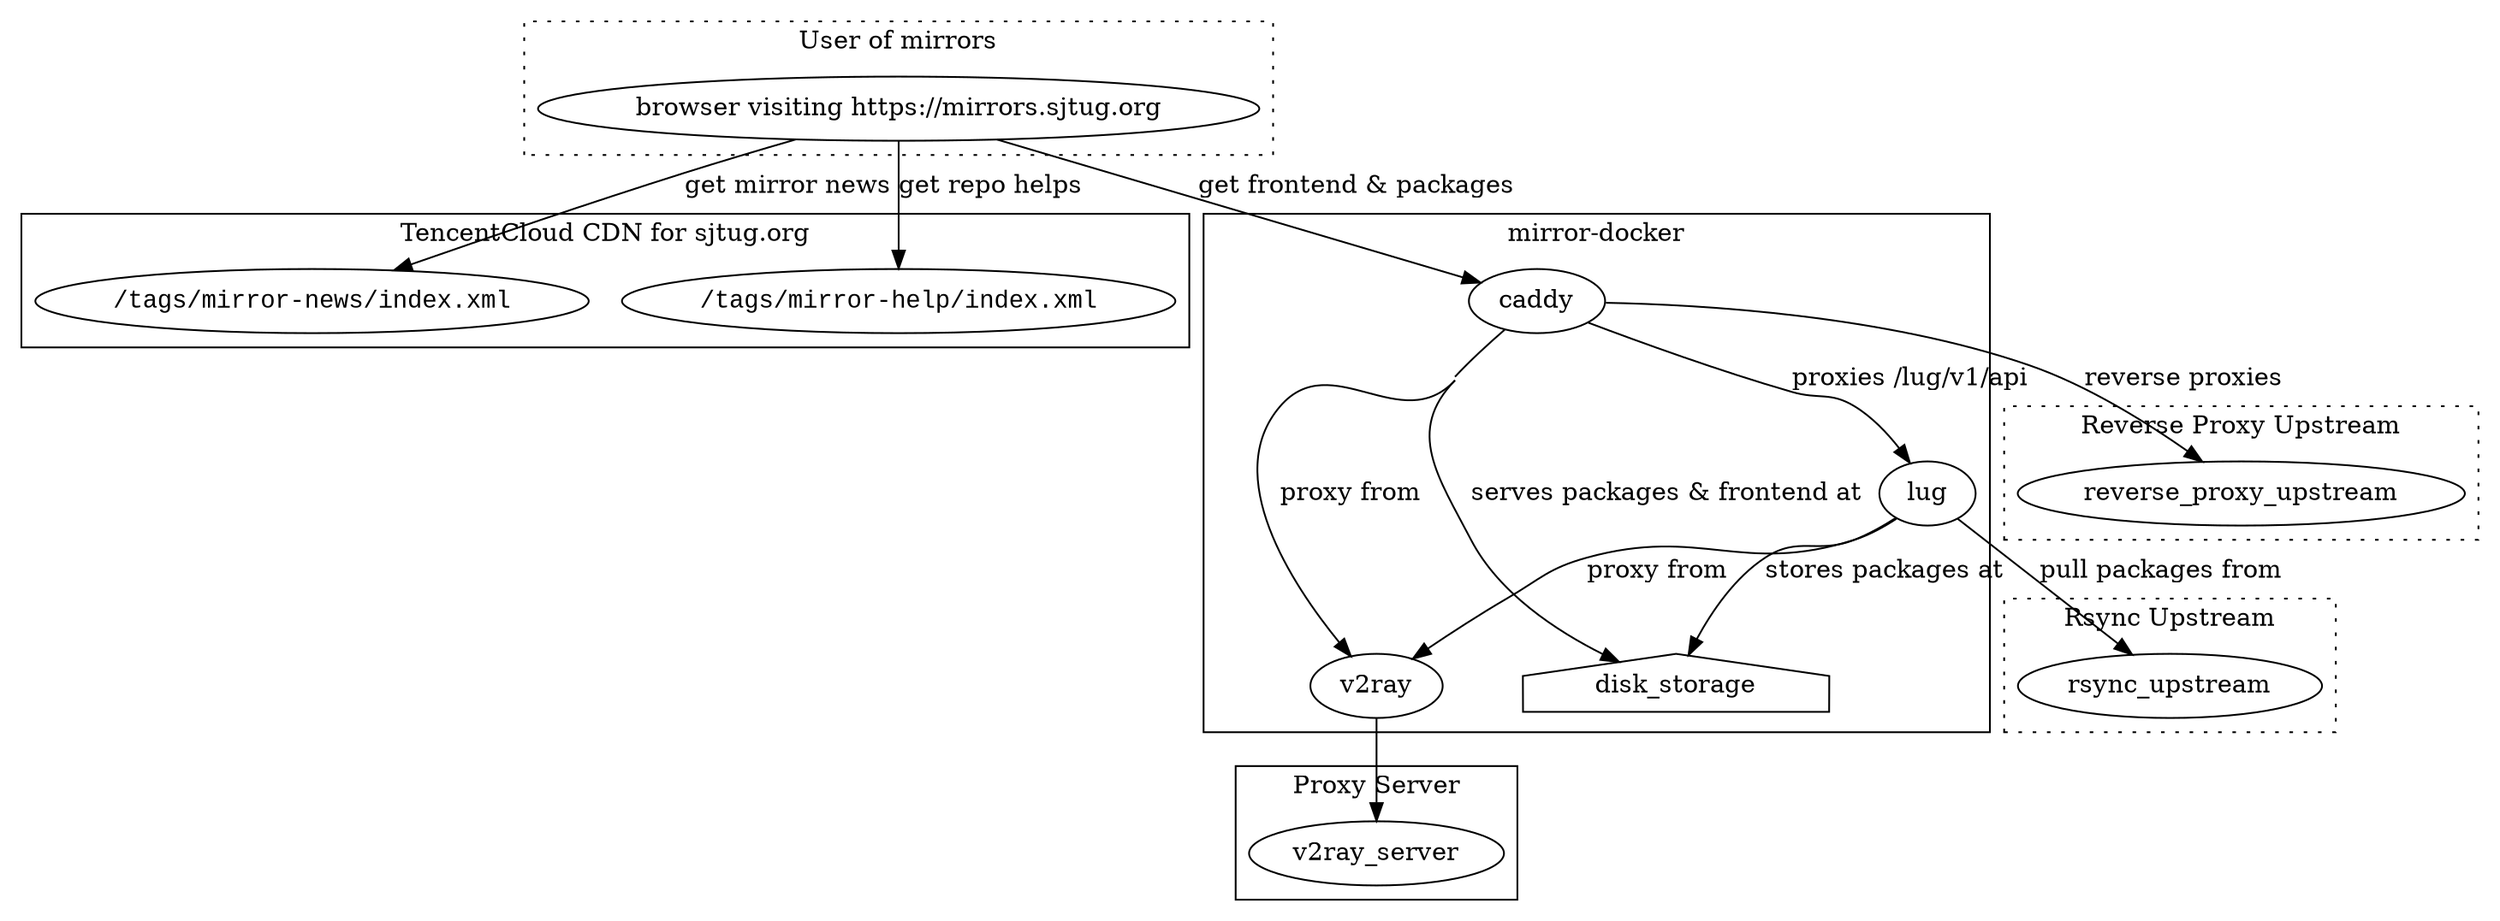 digraph {
    compound=true;
    concentrate=true;
    subgraph clusterProxyServer {
        label="Proxy Server";
        "v2ray_server";
        graph[style=solid];
    }

    subgraph "cluster TencentCloud CDN for sjtug.org" {
        label="TencentCloud CDN for sjtug.org";
        mirror_news [label="/tags/mirror-news/index.xml" fontname="Courier New"];
        mirror_help [label="/tags/mirror-help/index.xml" fontname="Courier New"];
    }

    subgraph clusterReverseProxyUpstream {
        label="Reverse Proxy Upstream";
        style=dotted;
        reverse_proxy_upstream;
    }

    subgraph clusterRsyncUpstream {
        label="Rsync Upstream";
        style=dotted;
        rsync_upstream;
    }

    subgraph clusterMirrorDocker {
        label="mirror-docker";
        lug; caddy; v2ray;
        disk_storage [shape=house];
        v2ray -> "v2ray_server";
        lug -> v2ray [label="proxy from"];
        caddy -> v2ray [label="proxy from"];
        lug -> disk_storage [label="stores packages at"];
        lug -> rsync_upstream [label="pull packages from"];
        caddy -> disk_storage [label="serves packages & frontend at"];
        caddy -> reverse_proxy_upstream [label="reverse proxies"];
        caddy -> lug [label="proxies /lug/v1/api"];
        graph[style=solid];
    }

    subgraph clusterMirrorUser {
        label="User of mirrors";
        style=dotted;
        browser[label="browser visiting https://mirrors.sjtug.org"];
        browser -> caddy [label="get frontend & packages"];
        browser -> mirror_news [label="get mirror news"];
        browser -> mirror_help [label="get repo helps"];
    }
}
